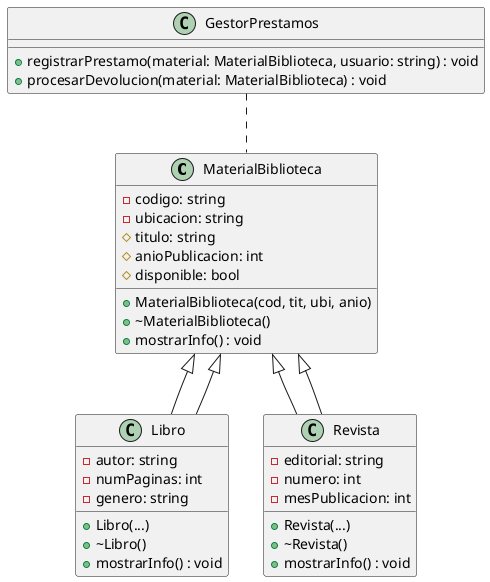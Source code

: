@startuml

class MaterialBiblioteca {
  - codigo: string
  - ubicacion: string
  # titulo: string
  # anioPublicacion: int
  # disponible: bool
  + MaterialBiblioteca(cod, tit, ubi, anio)
  + ~MaterialBiblioteca()
  + mostrarInfo() : void
}

class Libro extends MaterialBiblioteca {
  - autor: string
  - numPaginas: int
  - genero: string
  + Libro(...)
  + ~Libro()
  + mostrarInfo() : void
}

class Revista extends MaterialBiblioteca {
  - editorial: string
  - numero: int
  - mesPublicacion: int
  + Revista(...)
  + ~Revista()
  + mostrarInfo() : void
}

class GestorPrestamos {
  + registrarPrestamo(material: MaterialBiblioteca, usuario: string) : void
  + procesarDevolucion(material: MaterialBiblioteca) : void
}

MaterialBiblioteca <|-- Libro
MaterialBiblioteca <|-- Revista
GestorPrestamos .. MaterialBiblioteca
@enduml
